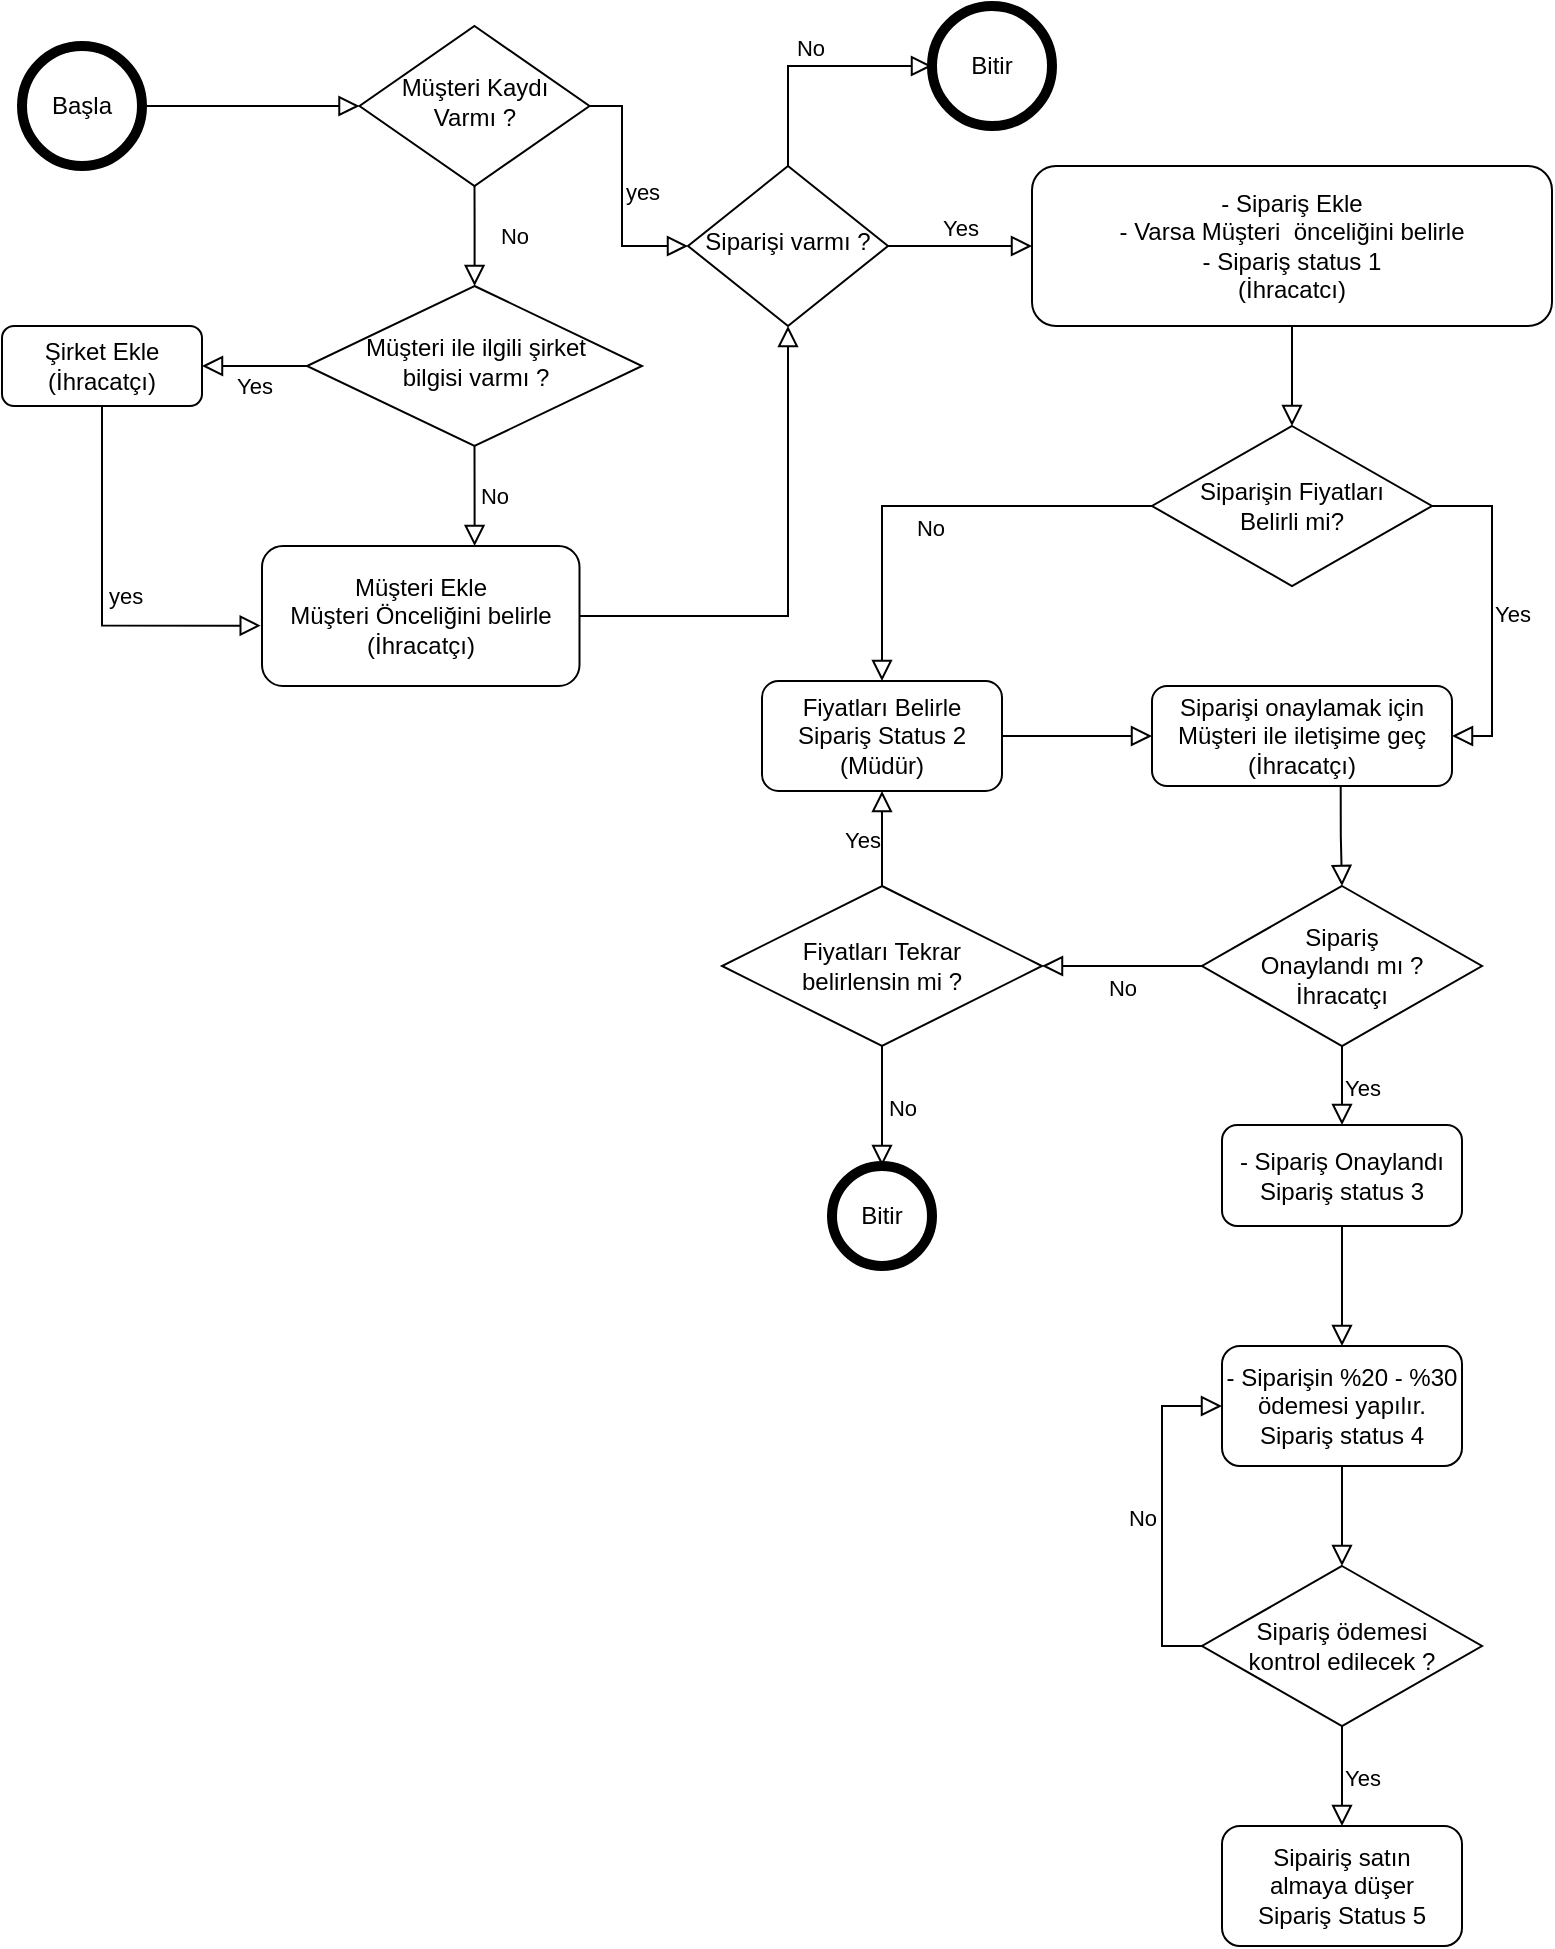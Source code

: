 <mxfile version="13.9.3" type="github">
  <diagram id="C5RBs43oDa-KdzZeNtuy" name="Page-1">
    <mxGraphModel dx="593" dy="297" grid="1" gridSize="10" guides="1" tooltips="1" connect="1" arrows="1" fold="1" page="1" pageScale="1" pageWidth="827" pageHeight="1169" math="0" shadow="0">
      <root>
        <mxCell id="WIyWlLk6GJQsqaUBKTNV-0" />
        <mxCell id="WIyWlLk6GJQsqaUBKTNV-1" parent="WIyWlLk6GJQsqaUBKTNV-0" />
        <mxCell id="WIyWlLk6GJQsqaUBKTNV-2" value="" style="rounded=0;html=1;jettySize=auto;orthogonalLoop=1;fontSize=11;endArrow=block;endFill=0;endSize=8;strokeWidth=1;shadow=0;labelBackgroundColor=none;edgeStyle=orthogonalEdgeStyle;exitX=1;exitY=0.5;exitDx=0;exitDy=0;entryX=0;entryY=0.5;entryDx=0;entryDy=0;" parent="WIyWlLk6GJQsqaUBKTNV-1" source="nXdkxtceE0CgyxJkmKg6-1" target="xosmYYhnfr8041MUVnVW-3" edge="1">
          <mxGeometry relative="1" as="geometry">
            <mxPoint x="60" y="210" as="targetPoint" />
            <mxPoint x="60" y="50" as="sourcePoint" />
          </mxGeometry>
        </mxCell>
        <mxCell id="WIyWlLk6GJQsqaUBKTNV-5" value="yes" style="edgeStyle=orthogonalEdgeStyle;rounded=0;html=1;jettySize=auto;orthogonalLoop=1;fontSize=11;endArrow=block;endFill=0;endSize=8;strokeWidth=1;shadow=0;labelBackgroundColor=none;exitX=1;exitY=0.5;exitDx=0;exitDy=0;entryX=0;entryY=0.5;entryDx=0;entryDy=0;align=center;" parent="WIyWlLk6GJQsqaUBKTNV-1" source="xosmYYhnfr8041MUVnVW-3" target="xosmYYhnfr8041MUVnVW-0" edge="1">
          <mxGeometry y="10" relative="1" as="geometry">
            <mxPoint as="offset" />
            <mxPoint x="320" y="170" as="sourcePoint" />
            <mxPoint x="370" y="160" as="targetPoint" />
            <Array as="points">
              <mxPoint x="330" y="70" />
              <mxPoint x="330" y="140" />
            </Array>
          </mxGeometry>
        </mxCell>
        <mxCell id="WIyWlLk6GJQsqaUBKTNV-6" value="Müşteri ile ilgili şirket &lt;br&gt;bilgisi varmı ?" style="rhombus;whiteSpace=wrap;html=1;shadow=0;fontFamily=Helvetica;fontSize=12;align=center;strokeWidth=1;spacing=6;spacingTop=-4;" parent="WIyWlLk6GJQsqaUBKTNV-1" vertex="1">
          <mxGeometry x="172.5" y="160" width="167.5" height="80" as="geometry" />
        </mxCell>
        <mxCell id="WIyWlLk6GJQsqaUBKTNV-7" value="Müşteri Ekle&lt;br&gt;Müşteri Önceliğini belirle&lt;br&gt;(İhracatçı)" style="rounded=1;whiteSpace=wrap;html=1;fontSize=12;glass=0;strokeWidth=1;shadow=0;" parent="WIyWlLk6GJQsqaUBKTNV-1" vertex="1">
          <mxGeometry x="150" y="290" width="158.75" height="70" as="geometry" />
        </mxCell>
        <mxCell id="xosmYYhnfr8041MUVnVW-0" value="Siparişi varmı ?" style="rhombus;whiteSpace=wrap;html=1;shadow=0;fontFamily=Helvetica;fontSize=12;align=center;strokeWidth=1;spacing=6;spacingTop=-4;" parent="WIyWlLk6GJQsqaUBKTNV-1" vertex="1">
          <mxGeometry x="363" y="100" width="100" height="80" as="geometry" />
        </mxCell>
        <mxCell id="xosmYYhnfr8041MUVnVW-3" value="Müşteri Kaydı&lt;br&gt; Varmı ?" style="rhombus;whiteSpace=wrap;html=1;shadow=0;fontFamily=Helvetica;fontSize=12;align=center;strokeWidth=1;spacing=6;spacingTop=-4;" parent="WIyWlLk6GJQsqaUBKTNV-1" vertex="1">
          <mxGeometry x="198.75" y="30" width="115" height="80" as="geometry" />
        </mxCell>
        <mxCell id="xosmYYhnfr8041MUVnVW-5" value="Yes" style="edgeStyle=orthogonalEdgeStyle;rounded=0;html=1;jettySize=auto;orthogonalLoop=1;fontSize=11;endArrow=block;endFill=0;endSize=8;strokeWidth=1;shadow=0;labelBackgroundColor=none;exitX=1;exitY=0.5;exitDx=0;exitDy=0;entryX=0;entryY=0.5;entryDx=0;entryDy=0;" parent="WIyWlLk6GJQsqaUBKTNV-1" source="xosmYYhnfr8041MUVnVW-0" target="xosmYYhnfr8041MUVnVW-6" edge="1">
          <mxGeometry y="10" relative="1" as="geometry">
            <mxPoint y="1" as="offset" />
            <mxPoint x="480" y="190.5" as="sourcePoint" />
            <mxPoint x="540" y="90" as="targetPoint" />
          </mxGeometry>
        </mxCell>
        <mxCell id="xosmYYhnfr8041MUVnVW-6" value="- Sipariş Ekle&lt;br&gt;- Varsa Müşteri&amp;nbsp; önceliğini belirle&lt;br&gt;- Sipariş status 1&lt;br&gt;(İhracatcı)" style="rounded=1;whiteSpace=wrap;html=1;fontSize=12;glass=0;strokeWidth=1;shadow=0;" parent="WIyWlLk6GJQsqaUBKTNV-1" vertex="1">
          <mxGeometry x="535" y="100" width="260" height="80" as="geometry" />
        </mxCell>
        <mxCell id="xosmYYhnfr8041MUVnVW-15" value="No" style="rounded=0;html=1;jettySize=auto;orthogonalLoop=1;fontSize=11;endArrow=block;endFill=0;endSize=8;strokeWidth=1;shadow=0;labelBackgroundColor=none;edgeStyle=orthogonalEdgeStyle;exitX=0.5;exitY=1;exitDx=0;exitDy=0;" parent="WIyWlLk6GJQsqaUBKTNV-1" source="xosmYYhnfr8041MUVnVW-3" target="WIyWlLk6GJQsqaUBKTNV-6" edge="1">
          <mxGeometry y="20" relative="1" as="geometry">
            <mxPoint as="offset" />
            <mxPoint x="110" y="330" as="sourcePoint" />
            <mxPoint x="180" y="240" as="targetPoint" />
            <Array as="points">
              <mxPoint x="256" y="130" />
              <mxPoint x="256" y="130" />
            </Array>
          </mxGeometry>
        </mxCell>
        <mxCell id="xosmYYhnfr8041MUVnVW-16" value="" style="edgeStyle=orthogonalEdgeStyle;rounded=0;html=1;jettySize=auto;orthogonalLoop=1;fontSize=11;endArrow=block;endFill=0;endSize=8;strokeWidth=1;shadow=0;labelBackgroundColor=none;exitX=1;exitY=0.5;exitDx=0;exitDy=0;entryX=0.5;entryY=1;entryDx=0;entryDy=0;" parent="WIyWlLk6GJQsqaUBKTNV-1" source="WIyWlLk6GJQsqaUBKTNV-7" target="xosmYYhnfr8041MUVnVW-0" edge="1">
          <mxGeometry y="10" relative="1" as="geometry">
            <mxPoint as="offset" />
            <mxPoint x="160" y="420" as="sourcePoint" />
            <mxPoint x="310" y="420" as="targetPoint" />
            <Array as="points">
              <mxPoint x="413" y="325" />
            </Array>
          </mxGeometry>
        </mxCell>
        <mxCell id="xosmYYhnfr8041MUVnVW-23" value="Yes" style="edgeStyle=orthogonalEdgeStyle;rounded=0;html=1;jettySize=auto;orthogonalLoop=1;fontSize=11;endArrow=block;endFill=0;endSize=8;strokeWidth=1;shadow=0;labelBackgroundColor=none;exitX=0;exitY=0.5;exitDx=0;exitDy=0;entryX=1;entryY=0.5;entryDx=0;entryDy=0;" parent="WIyWlLk6GJQsqaUBKTNV-1" source="WIyWlLk6GJQsqaUBKTNV-6" target="xosmYYhnfr8041MUVnVW-24" edge="1">
          <mxGeometry y="10" relative="1" as="geometry">
            <mxPoint as="offset" />
            <mxPoint x="320" y="330" as="sourcePoint" />
            <mxPoint x="100" y="210" as="targetPoint" />
          </mxGeometry>
        </mxCell>
        <mxCell id="xosmYYhnfr8041MUVnVW-24" value="Şirket Ekle&lt;br&gt;(İhracatçı)" style="rounded=1;whiteSpace=wrap;html=1;fontSize=12;glass=0;strokeWidth=1;shadow=0;" parent="WIyWlLk6GJQsqaUBKTNV-1" vertex="1">
          <mxGeometry x="20" y="180" width="100" height="40" as="geometry" />
        </mxCell>
        <mxCell id="xosmYYhnfr8041MUVnVW-28" value="No" style="edgeStyle=orthogonalEdgeStyle;rounded=0;html=1;jettySize=auto;orthogonalLoop=1;fontSize=11;endArrow=block;endFill=0;endSize=8;strokeWidth=1;shadow=0;labelBackgroundColor=none;exitX=0.5;exitY=1;exitDx=0;exitDy=0;" parent="WIyWlLk6GJQsqaUBKTNV-1" source="WIyWlLk6GJQsqaUBKTNV-6" target="WIyWlLk6GJQsqaUBKTNV-7" edge="1">
          <mxGeometry y="10" relative="1" as="geometry">
            <mxPoint as="offset" />
            <mxPoint x="180" y="210" as="sourcePoint" />
            <mxPoint x="100" y="210" as="targetPoint" />
            <Array as="points">
              <mxPoint x="256" y="270" />
              <mxPoint x="256" y="270" />
            </Array>
          </mxGeometry>
        </mxCell>
        <mxCell id="xosmYYhnfr8041MUVnVW-29" value="&amp;nbsp;yes" style="edgeStyle=orthogonalEdgeStyle;rounded=0;html=1;jettySize=auto;orthogonalLoop=1;fontSize=11;endArrow=block;endFill=0;endSize=8;strokeWidth=1;shadow=0;labelBackgroundColor=none;exitX=0.5;exitY=1;exitDx=0;exitDy=0;entryX=-0.004;entryY=0.569;entryDx=0;entryDy=0;entryPerimeter=0;" parent="WIyWlLk6GJQsqaUBKTNV-1" source="xosmYYhnfr8041MUVnVW-24" target="WIyWlLk6GJQsqaUBKTNV-7" edge="1">
          <mxGeometry y="10" relative="1" as="geometry">
            <mxPoint as="offset" />
            <mxPoint x="70" y="240" as="sourcePoint" />
            <mxPoint x="120" y="329" as="targetPoint" />
            <Array as="points">
              <mxPoint x="70" y="330" />
            </Array>
          </mxGeometry>
        </mxCell>
        <mxCell id="xosmYYhnfr8041MUVnVW-30" value="" style="edgeStyle=orthogonalEdgeStyle;rounded=0;html=1;jettySize=auto;orthogonalLoop=1;fontSize=11;endArrow=block;endFill=0;endSize=8;strokeWidth=1;shadow=0;labelBackgroundColor=none;exitX=0.5;exitY=1;exitDx=0;exitDy=0;entryX=0.5;entryY=0;entryDx=0;entryDy=0;" parent="WIyWlLk6GJQsqaUBKTNV-1" source="xosmYYhnfr8041MUVnVW-6" target="xosmYYhnfr8041MUVnVW-31" edge="1">
          <mxGeometry y="10" relative="1" as="geometry">
            <mxPoint as="offset" />
            <mxPoint x="750" y="270" as="sourcePoint" />
            <mxPoint x="440" y="240" as="targetPoint" />
          </mxGeometry>
        </mxCell>
        <mxCell id="xosmYYhnfr8041MUVnVW-31" value="Siparişin Fiyatları &lt;br&gt;Belirli mi?" style="rhombus;whiteSpace=wrap;html=1;" parent="WIyWlLk6GJQsqaUBKTNV-1" vertex="1">
          <mxGeometry x="595" y="230" width="140" height="80" as="geometry" />
        </mxCell>
        <mxCell id="xosmYYhnfr8041MUVnVW-32" value="No" style="edgeStyle=orthogonalEdgeStyle;rounded=0;html=1;jettySize=auto;orthogonalLoop=1;fontSize=11;endArrow=block;endFill=0;endSize=8;strokeWidth=1;shadow=0;labelBackgroundColor=none;exitX=0;exitY=0.5;exitDx=0;exitDy=0;entryX=0.5;entryY=0;entryDx=0;entryDy=0;" parent="WIyWlLk6GJQsqaUBKTNV-1" source="xosmYYhnfr8041MUVnVW-31" target="xosmYYhnfr8041MUVnVW-33" edge="1">
          <mxGeometry y="10" relative="1" as="geometry">
            <mxPoint y="1" as="offset" />
            <mxPoint x="670" y="280" as="sourcePoint" />
            <mxPoint x="925" y="390" as="targetPoint" />
          </mxGeometry>
        </mxCell>
        <mxCell id="xosmYYhnfr8041MUVnVW-33" value="Fiyatları Belirle&lt;br&gt;Sipariş Status 2&lt;br&gt;(Müdür)" style="rounded=1;whiteSpace=wrap;html=1;fontSize=12;glass=0;strokeWidth=1;shadow=0;" parent="WIyWlLk6GJQsqaUBKTNV-1" vertex="1">
          <mxGeometry x="400" y="357.5" width="120" height="55" as="geometry" />
        </mxCell>
        <mxCell id="xosmYYhnfr8041MUVnVW-35" value="" style="edgeStyle=orthogonalEdgeStyle;rounded=0;html=1;jettySize=auto;orthogonalLoop=1;fontSize=11;endArrow=block;endFill=0;endSize=8;strokeWidth=1;shadow=0;labelBackgroundColor=none;exitX=1;exitY=0.5;exitDx=0;exitDy=0;entryX=0;entryY=0.5;entryDx=0;entryDy=0;" parent="WIyWlLk6GJQsqaUBKTNV-1" source="xosmYYhnfr8041MUVnVW-33" target="nXdkxtceE0CgyxJkmKg6-9" edge="1">
          <mxGeometry y="10" relative="1" as="geometry">
            <mxPoint y="1" as="offset" />
            <mxPoint x="1010" y="390" as="sourcePoint" />
            <mxPoint x="1010" y="510" as="targetPoint" />
          </mxGeometry>
        </mxCell>
        <mxCell id="xosmYYhnfr8041MUVnVW-36" value="Sipariş &lt;br&gt;Onaylandı mı ?&lt;br&gt;İhracatçı" style="rhombus;whiteSpace=wrap;html=1;" parent="WIyWlLk6GJQsqaUBKTNV-1" vertex="1">
          <mxGeometry x="620" y="460" width="140" height="80" as="geometry" />
        </mxCell>
        <mxCell id="xosmYYhnfr8041MUVnVW-37" value="Yes" style="edgeStyle=orthogonalEdgeStyle;rounded=0;html=1;jettySize=auto;orthogonalLoop=1;fontSize=11;endArrow=block;endFill=0;endSize=8;strokeWidth=1;shadow=0;labelBackgroundColor=none;exitX=1;exitY=0.5;exitDx=0;exitDy=0;entryX=1;entryY=0.5;entryDx=0;entryDy=0;align=center;" parent="WIyWlLk6GJQsqaUBKTNV-1" source="xosmYYhnfr8041MUVnVW-31" target="nXdkxtceE0CgyxJkmKg6-9" edge="1">
          <mxGeometry y="10" relative="1" as="geometry">
            <mxPoint y="1" as="offset" />
            <mxPoint x="910" y="410" as="sourcePoint" />
            <mxPoint x="850" y="270" as="targetPoint" />
          </mxGeometry>
        </mxCell>
        <mxCell id="xosmYYhnfr8041MUVnVW-43" value="Yes" style="edgeStyle=orthogonalEdgeStyle;rounded=0;html=1;jettySize=auto;orthogonalLoop=1;fontSize=11;endArrow=block;endFill=0;endSize=8;strokeWidth=1;shadow=0;labelBackgroundColor=none;exitX=0.5;exitY=1;exitDx=0;exitDy=0;" parent="WIyWlLk6GJQsqaUBKTNV-1" source="xosmYYhnfr8041MUVnVW-36" target="H5eFpl-MFyUzSZF5Hi-M-7" edge="1">
          <mxGeometry y="10" relative="1" as="geometry">
            <mxPoint y="1" as="offset" />
            <mxPoint x="1100" y="690" as="sourcePoint" />
            <mxPoint x="700" y="550" as="targetPoint" />
          </mxGeometry>
        </mxCell>
        <mxCell id="xosmYYhnfr8041MUVnVW-44" value="No" style="edgeStyle=orthogonalEdgeStyle;rounded=0;html=1;jettySize=auto;orthogonalLoop=1;fontSize=11;endArrow=block;endFill=0;endSize=8;strokeWidth=1;shadow=0;labelBackgroundColor=none;exitX=0;exitY=0.5;exitDx=0;exitDy=0;entryX=1;entryY=0.5;entryDx=0;entryDy=0;" parent="WIyWlLk6GJQsqaUBKTNV-1" source="xosmYYhnfr8041MUVnVW-36" target="nXdkxtceE0CgyxJkmKg6-6" edge="1">
          <mxGeometry y="10" relative="1" as="geometry">
            <mxPoint y="1" as="offset" />
            <mxPoint x="890" y="560" as="sourcePoint" />
            <mxPoint x="820" y="660" as="targetPoint" />
          </mxGeometry>
        </mxCell>
        <mxCell id="xosmYYhnfr8041MUVnVW-69" value="Yes" style="edgeStyle=orthogonalEdgeStyle;rounded=0;html=1;jettySize=auto;orthogonalLoop=1;fontSize=11;endArrow=block;endFill=0;endSize=8;strokeWidth=1;shadow=0;labelBackgroundColor=none;entryX=0.5;entryY=1;entryDx=0;entryDy=0;exitX=0.5;exitY=0;exitDx=0;exitDy=0;" parent="WIyWlLk6GJQsqaUBKTNV-1" source="nXdkxtceE0CgyxJkmKg6-6" target="xosmYYhnfr8041MUVnVW-33" edge="1">
          <mxGeometry y="10" relative="1" as="geometry">
            <mxPoint y="1" as="offset" />
            <mxPoint x="940" y="460" as="sourcePoint" />
            <mxPoint x="1089.96" y="418.68" as="targetPoint" />
          </mxGeometry>
        </mxCell>
        <mxCell id="nXdkxtceE0CgyxJkmKg6-1" value="Başla" style="ellipse;whiteSpace=wrap;html=1;aspect=fixed;strokeWidth=5;" parent="WIyWlLk6GJQsqaUBKTNV-1" vertex="1">
          <mxGeometry x="30" y="40" width="60" height="60" as="geometry" />
        </mxCell>
        <mxCell id="nXdkxtceE0CgyxJkmKg6-3" value="Bitir" style="ellipse;whiteSpace=wrap;html=1;aspect=fixed;strokeWidth=5;" parent="WIyWlLk6GJQsqaUBKTNV-1" vertex="1">
          <mxGeometry x="485" y="20" width="60" height="60" as="geometry" />
        </mxCell>
        <mxCell id="nXdkxtceE0CgyxJkmKg6-4" value="No" style="edgeStyle=orthogonalEdgeStyle;rounded=0;html=1;jettySize=auto;orthogonalLoop=1;fontSize=11;endArrow=block;endFill=0;endSize=8;strokeWidth=1;shadow=0;labelBackgroundColor=none;entryX=0;entryY=0.5;entryDx=0;entryDy=0;exitX=0.5;exitY=0;exitDx=0;exitDy=0;" parent="WIyWlLk6GJQsqaUBKTNV-1" source="xosmYYhnfr8041MUVnVW-0" target="nXdkxtceE0CgyxJkmKg6-3" edge="1">
          <mxGeometry y="10" relative="1" as="geometry">
            <mxPoint y="1" as="offset" />
            <mxPoint x="413" y="30" as="sourcePoint" />
            <mxPoint x="400" y="340" as="targetPoint" />
          </mxGeometry>
        </mxCell>
        <mxCell id="nXdkxtceE0CgyxJkmKg6-6" value="Fiyatları Tekrar &lt;br&gt;belirlensin mi ?" style="rhombus;whiteSpace=wrap;html=1;" parent="WIyWlLk6GJQsqaUBKTNV-1" vertex="1">
          <mxGeometry x="380" y="460" width="160" height="80" as="geometry" />
        </mxCell>
        <mxCell id="nXdkxtceE0CgyxJkmKg6-7" value="Bitir" style="ellipse;whiteSpace=wrap;html=1;aspect=fixed;strokeWidth=5;" parent="WIyWlLk6GJQsqaUBKTNV-1" vertex="1">
          <mxGeometry x="435" y="600" width="50" height="50" as="geometry" />
        </mxCell>
        <mxCell id="nXdkxtceE0CgyxJkmKg6-8" value="No" style="edgeStyle=orthogonalEdgeStyle;rounded=0;html=1;jettySize=auto;orthogonalLoop=1;fontSize=11;endArrow=block;endFill=0;endSize=8;strokeWidth=1;shadow=0;labelBackgroundColor=none;exitX=0.5;exitY=1;exitDx=0;exitDy=0;" parent="WIyWlLk6GJQsqaUBKTNV-1" source="nXdkxtceE0CgyxJkmKg6-6" target="nXdkxtceE0CgyxJkmKg6-7" edge="1">
          <mxGeometry y="10" relative="1" as="geometry">
            <mxPoint y="1" as="offset" />
            <mxPoint x="820" y="740" as="sourcePoint" />
            <mxPoint x="1020" y="870" as="targetPoint" />
            <Array as="points" />
          </mxGeometry>
        </mxCell>
        <mxCell id="nXdkxtceE0CgyxJkmKg6-9" value="Siparişi onaylamak için Müşteri ile iletişime geç&lt;br&gt;(İhracatçı)" style="rounded=1;whiteSpace=wrap;html=1;fontSize=12;glass=0;strokeWidth=1;shadow=0;" parent="WIyWlLk6GJQsqaUBKTNV-1" vertex="1">
          <mxGeometry x="595" y="360" width="150" height="50" as="geometry" />
        </mxCell>
        <mxCell id="nXdkxtceE0CgyxJkmKg6-10" value="" style="edgeStyle=orthogonalEdgeStyle;rounded=0;html=1;jettySize=auto;orthogonalLoop=1;fontSize=11;endArrow=block;endFill=0;endSize=8;strokeWidth=1;shadow=0;labelBackgroundColor=none;entryX=0.5;entryY=0;entryDx=0;entryDy=0;exitX=0.629;exitY=1.009;exitDx=0;exitDy=0;exitPerimeter=0;" parent="WIyWlLk6GJQsqaUBKTNV-1" source="nXdkxtceE0CgyxJkmKg6-9" target="xosmYYhnfr8041MUVnVW-36" edge="1">
          <mxGeometry y="10" relative="1" as="geometry">
            <mxPoint y="1" as="offset" />
            <mxPoint x="890" y="560" as="sourcePoint" />
            <mxPoint x="750" y="560" as="targetPoint" />
          </mxGeometry>
        </mxCell>
        <mxCell id="nXdkxtceE0CgyxJkmKg6-11" value="- Siparişin %20 - %30 ödemesi yapılır.&lt;br&gt;Sipariş status 4" style="rounded=1;whiteSpace=wrap;html=1;fontSize=12;glass=0;strokeWidth=1;shadow=0;" parent="WIyWlLk6GJQsqaUBKTNV-1" vertex="1">
          <mxGeometry x="630" y="690" width="120" height="60" as="geometry" />
        </mxCell>
        <mxCell id="H5eFpl-MFyUzSZF5Hi-M-0" value="Sipariş ödemesi &lt;br&gt;kontrol edilecek ?" style="rhombus;whiteSpace=wrap;html=1;" vertex="1" parent="WIyWlLk6GJQsqaUBKTNV-1">
          <mxGeometry x="620" y="800" width="140" height="80" as="geometry" />
        </mxCell>
        <mxCell id="H5eFpl-MFyUzSZF5Hi-M-1" value="" style="edgeStyle=orthogonalEdgeStyle;rounded=0;html=1;jettySize=auto;orthogonalLoop=1;fontSize=11;endArrow=block;endFill=0;endSize=8;strokeWidth=1;shadow=0;labelBackgroundColor=none;exitX=0.5;exitY=1;exitDx=0;exitDy=0;" edge="1" parent="WIyWlLk6GJQsqaUBKTNV-1" source="nXdkxtceE0CgyxJkmKg6-11" target="H5eFpl-MFyUzSZF5Hi-M-0">
          <mxGeometry y="10" relative="1" as="geometry">
            <mxPoint y="1" as="offset" />
            <mxPoint x="700" y="590" as="sourcePoint" />
            <mxPoint x="700" y="650" as="targetPoint" />
          </mxGeometry>
        </mxCell>
        <mxCell id="H5eFpl-MFyUzSZF5Hi-M-2" value="No" style="edgeStyle=orthogonalEdgeStyle;rounded=0;html=1;jettySize=auto;orthogonalLoop=1;fontSize=11;endArrow=block;endFill=0;endSize=8;strokeWidth=1;shadow=0;labelBackgroundColor=none;exitX=0;exitY=0.5;exitDx=0;exitDy=0;entryX=0;entryY=0.5;entryDx=0;entryDy=0;" edge="1" parent="WIyWlLk6GJQsqaUBKTNV-1" source="H5eFpl-MFyUzSZF5Hi-M-0" target="nXdkxtceE0CgyxJkmKg6-11">
          <mxGeometry y="10" relative="1" as="geometry">
            <mxPoint y="1" as="offset" />
            <mxPoint x="700" y="690" as="sourcePoint" />
            <mxPoint x="560" y="660" as="targetPoint" />
          </mxGeometry>
        </mxCell>
        <mxCell id="H5eFpl-MFyUzSZF5Hi-M-4" value="Yes" style="edgeStyle=orthogonalEdgeStyle;rounded=0;html=1;jettySize=auto;orthogonalLoop=1;fontSize=11;endArrow=block;endFill=0;endSize=8;strokeWidth=1;shadow=0;labelBackgroundColor=none;exitX=0.5;exitY=1;exitDx=0;exitDy=0;entryX=0.5;entryY=0;entryDx=0;entryDy=0;" edge="1" parent="WIyWlLk6GJQsqaUBKTNV-1" source="H5eFpl-MFyUzSZF5Hi-M-0" target="H5eFpl-MFyUzSZF5Hi-M-5">
          <mxGeometry y="10" relative="1" as="geometry">
            <mxPoint y="1" as="offset" />
            <mxPoint x="630" y="790" as="sourcePoint" />
            <mxPoint x="700" y="890" as="targetPoint" />
          </mxGeometry>
        </mxCell>
        <mxCell id="H5eFpl-MFyUzSZF5Hi-M-5" value="Sipairiş satın &lt;br&gt;almaya düşer&lt;br&gt;Sipariş Status 5" style="rounded=1;whiteSpace=wrap;html=1;fontSize=12;glass=0;strokeWidth=1;shadow=0;" vertex="1" parent="WIyWlLk6GJQsqaUBKTNV-1">
          <mxGeometry x="630" y="930" width="120" height="60" as="geometry" />
        </mxCell>
        <mxCell id="H5eFpl-MFyUzSZF5Hi-M-7" value="- Sipariş Onaylandı&lt;br&gt;Sipariş status 3" style="rounded=1;whiteSpace=wrap;html=1;fontSize=12;glass=0;strokeWidth=1;shadow=0;" vertex="1" parent="WIyWlLk6GJQsqaUBKTNV-1">
          <mxGeometry x="630" y="579.5" width="120" height="50.5" as="geometry" />
        </mxCell>
        <mxCell id="H5eFpl-MFyUzSZF5Hi-M-8" value="" style="edgeStyle=orthogonalEdgeStyle;rounded=0;html=1;jettySize=auto;orthogonalLoop=1;fontSize=11;endArrow=block;endFill=0;endSize=8;strokeWidth=1;shadow=0;labelBackgroundColor=none;exitX=0.5;exitY=1;exitDx=0;exitDy=0;entryX=0.5;entryY=0;entryDx=0;entryDy=0;" edge="1" parent="WIyWlLk6GJQsqaUBKTNV-1" source="H5eFpl-MFyUzSZF5Hi-M-7" target="nXdkxtceE0CgyxJkmKg6-11">
          <mxGeometry y="10" relative="1" as="geometry">
            <mxPoint y="1" as="offset" />
            <mxPoint x="700" y="480" as="sourcePoint" />
            <mxPoint x="700" y="539.5" as="targetPoint" />
          </mxGeometry>
        </mxCell>
      </root>
    </mxGraphModel>
  </diagram>
</mxfile>
